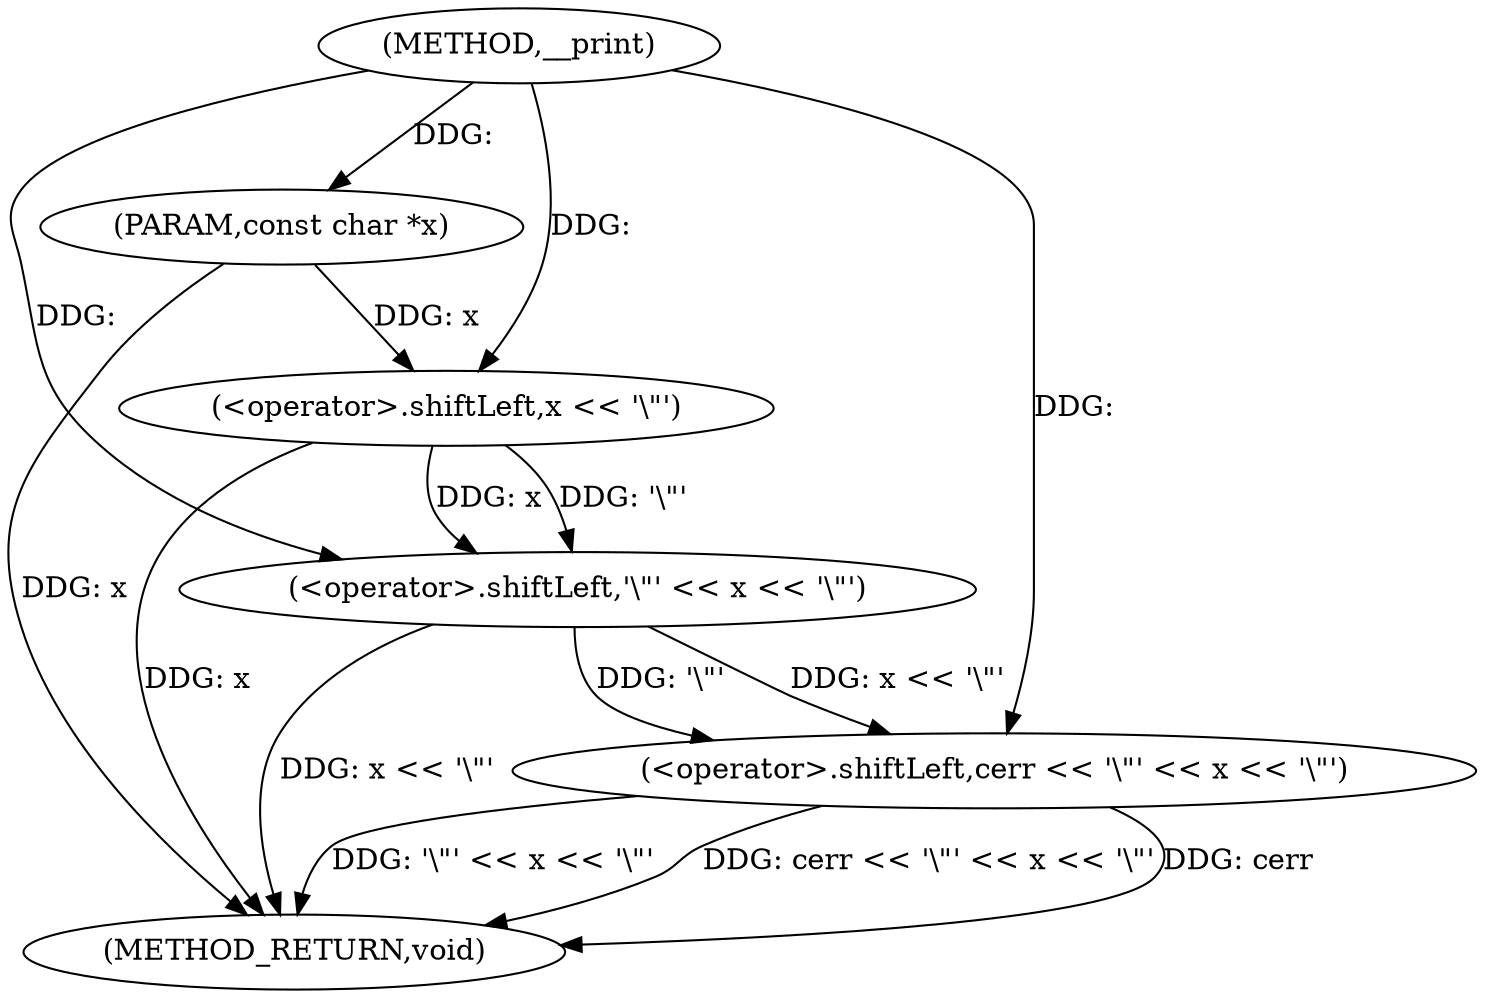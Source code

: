 digraph "__print" {  
"1000168" [label = "(METHOD,__print)" ]
"1000178" [label = "(METHOD_RETURN,void)" ]
"1000169" [label = "(PARAM,const char *x)" ]
"1000171" [label = "(<operator>.shiftLeft,cerr << '\\\"' << x << '\\\"')" ]
"1000173" [label = "(<operator>.shiftLeft,'\\\"' << x << '\\\"')" ]
"1000175" [label = "(<operator>.shiftLeft,x << '\\\"')" ]
  "1000169" -> "1000178"  [ label = "DDG: x"] 
  "1000175" -> "1000178"  [ label = "DDG: x"] 
  "1000173" -> "1000178"  [ label = "DDG: x << '\\\"'"] 
  "1000171" -> "1000178"  [ label = "DDG: '\\\"' << x << '\\\"'"] 
  "1000171" -> "1000178"  [ label = "DDG: cerr << '\\\"' << x << '\\\"'"] 
  "1000171" -> "1000178"  [ label = "DDG: cerr"] 
  "1000168" -> "1000169"  [ label = "DDG: "] 
  "1000168" -> "1000171"  [ label = "DDG: "] 
  "1000173" -> "1000171"  [ label = "DDG: '\\\"'"] 
  "1000173" -> "1000171"  [ label = "DDG: x << '\\\"'"] 
  "1000168" -> "1000173"  [ label = "DDG: "] 
  "1000175" -> "1000173"  [ label = "DDG: x"] 
  "1000175" -> "1000173"  [ label = "DDG: '\\\"'"] 
  "1000169" -> "1000175"  [ label = "DDG: x"] 
  "1000168" -> "1000175"  [ label = "DDG: "] 
}

